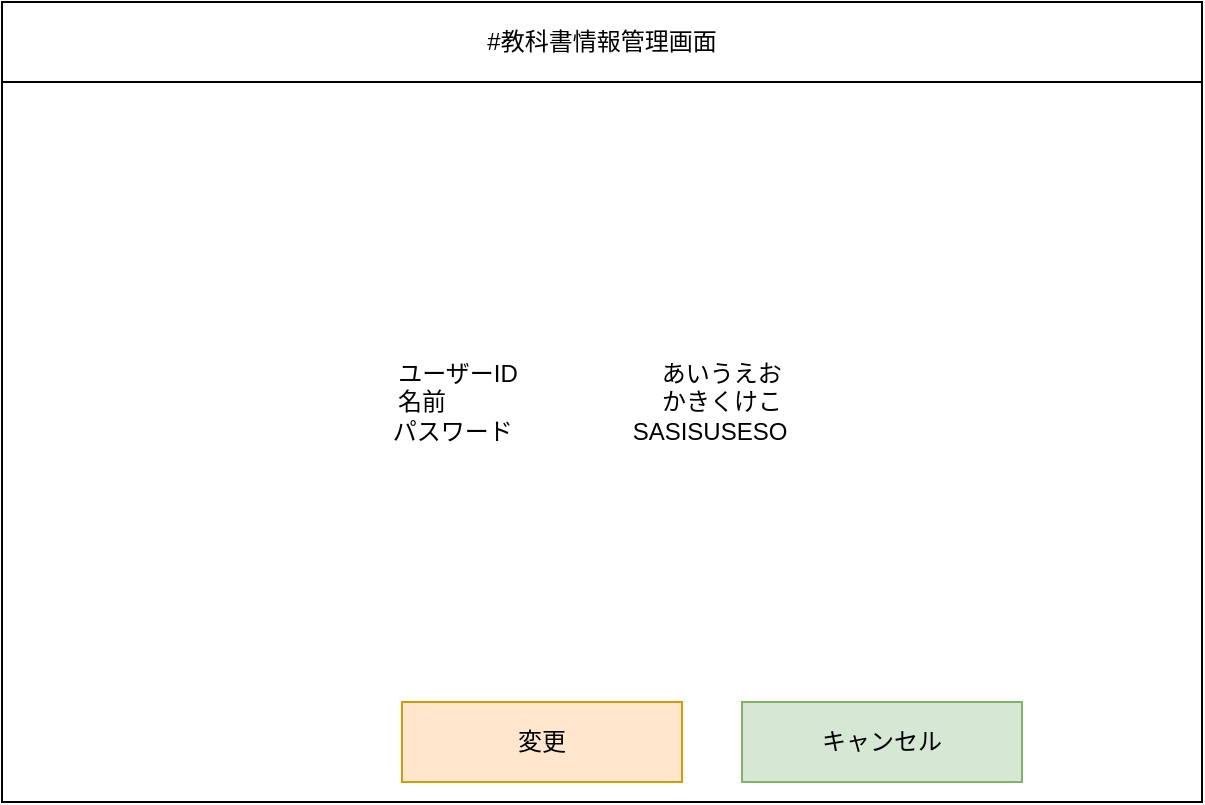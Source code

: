 <mxfile version="16.5.1" type="device"><diagram id="GsiO5cZElpLv36x_d3hL" name="ページ1"><mxGraphModel dx="868" dy="553" grid="1" gridSize="10" guides="1" tooltips="1" connect="1" arrows="1" fold="1" page="1" pageScale="1" pageWidth="827" pageHeight="1169" math="0" shadow="0"><root><mxCell id="0"/><mxCell id="1" parent="0"/><mxCell id="0RvMYeMgaJu8BQnO1arT-1" value="" style="rounded=0;whiteSpace=wrap;html=1;" parent="1" vertex="1"><mxGeometry x="120" y="80" width="600" height="400" as="geometry"/></mxCell><mxCell id="0RvMYeMgaJu8BQnO1arT-2" value="#教科書情報管理画面" style="rounded=0;whiteSpace=wrap;html=1;" parent="1" vertex="1"><mxGeometry x="120" y="80" width="600" height="40" as="geometry"/></mxCell><mxCell id="hDem1O3p2ijjBw8Q1DqA-2" value="変更" style="rounded=0;whiteSpace=wrap;html=1;fillColor=#ffe6cc;strokeColor=#d79b00;" parent="1" vertex="1"><mxGeometry x="320" y="430" width="140" height="40" as="geometry"/></mxCell><mxCell id="ao5kOUvoRIRgNShx89OL-1" value="キャンセル" style="rounded=0;whiteSpace=wrap;html=1;fillColor=#d5e8d4;strokeColor=#82b366;" vertex="1" parent="1"><mxGeometry x="490" y="430" width="140" height="40" as="geometry"/></mxCell><mxCell id="ao5kOUvoRIRgNShx89OL-3" value="ユーザーID　　　　　　あいうえお&lt;br&gt;名前　　　　　　　　　かきくけこ&lt;br&gt;パスワード　　　　　SASISUSESO&lt;br&gt;" style="text;html=1;strokeColor=none;fillColor=none;align=center;verticalAlign=middle;whiteSpace=wrap;rounded=0;" vertex="1" parent="1"><mxGeometry x="269" y="205" width="290" height="150" as="geometry"/></mxCell></root></mxGraphModel></diagram></mxfile>